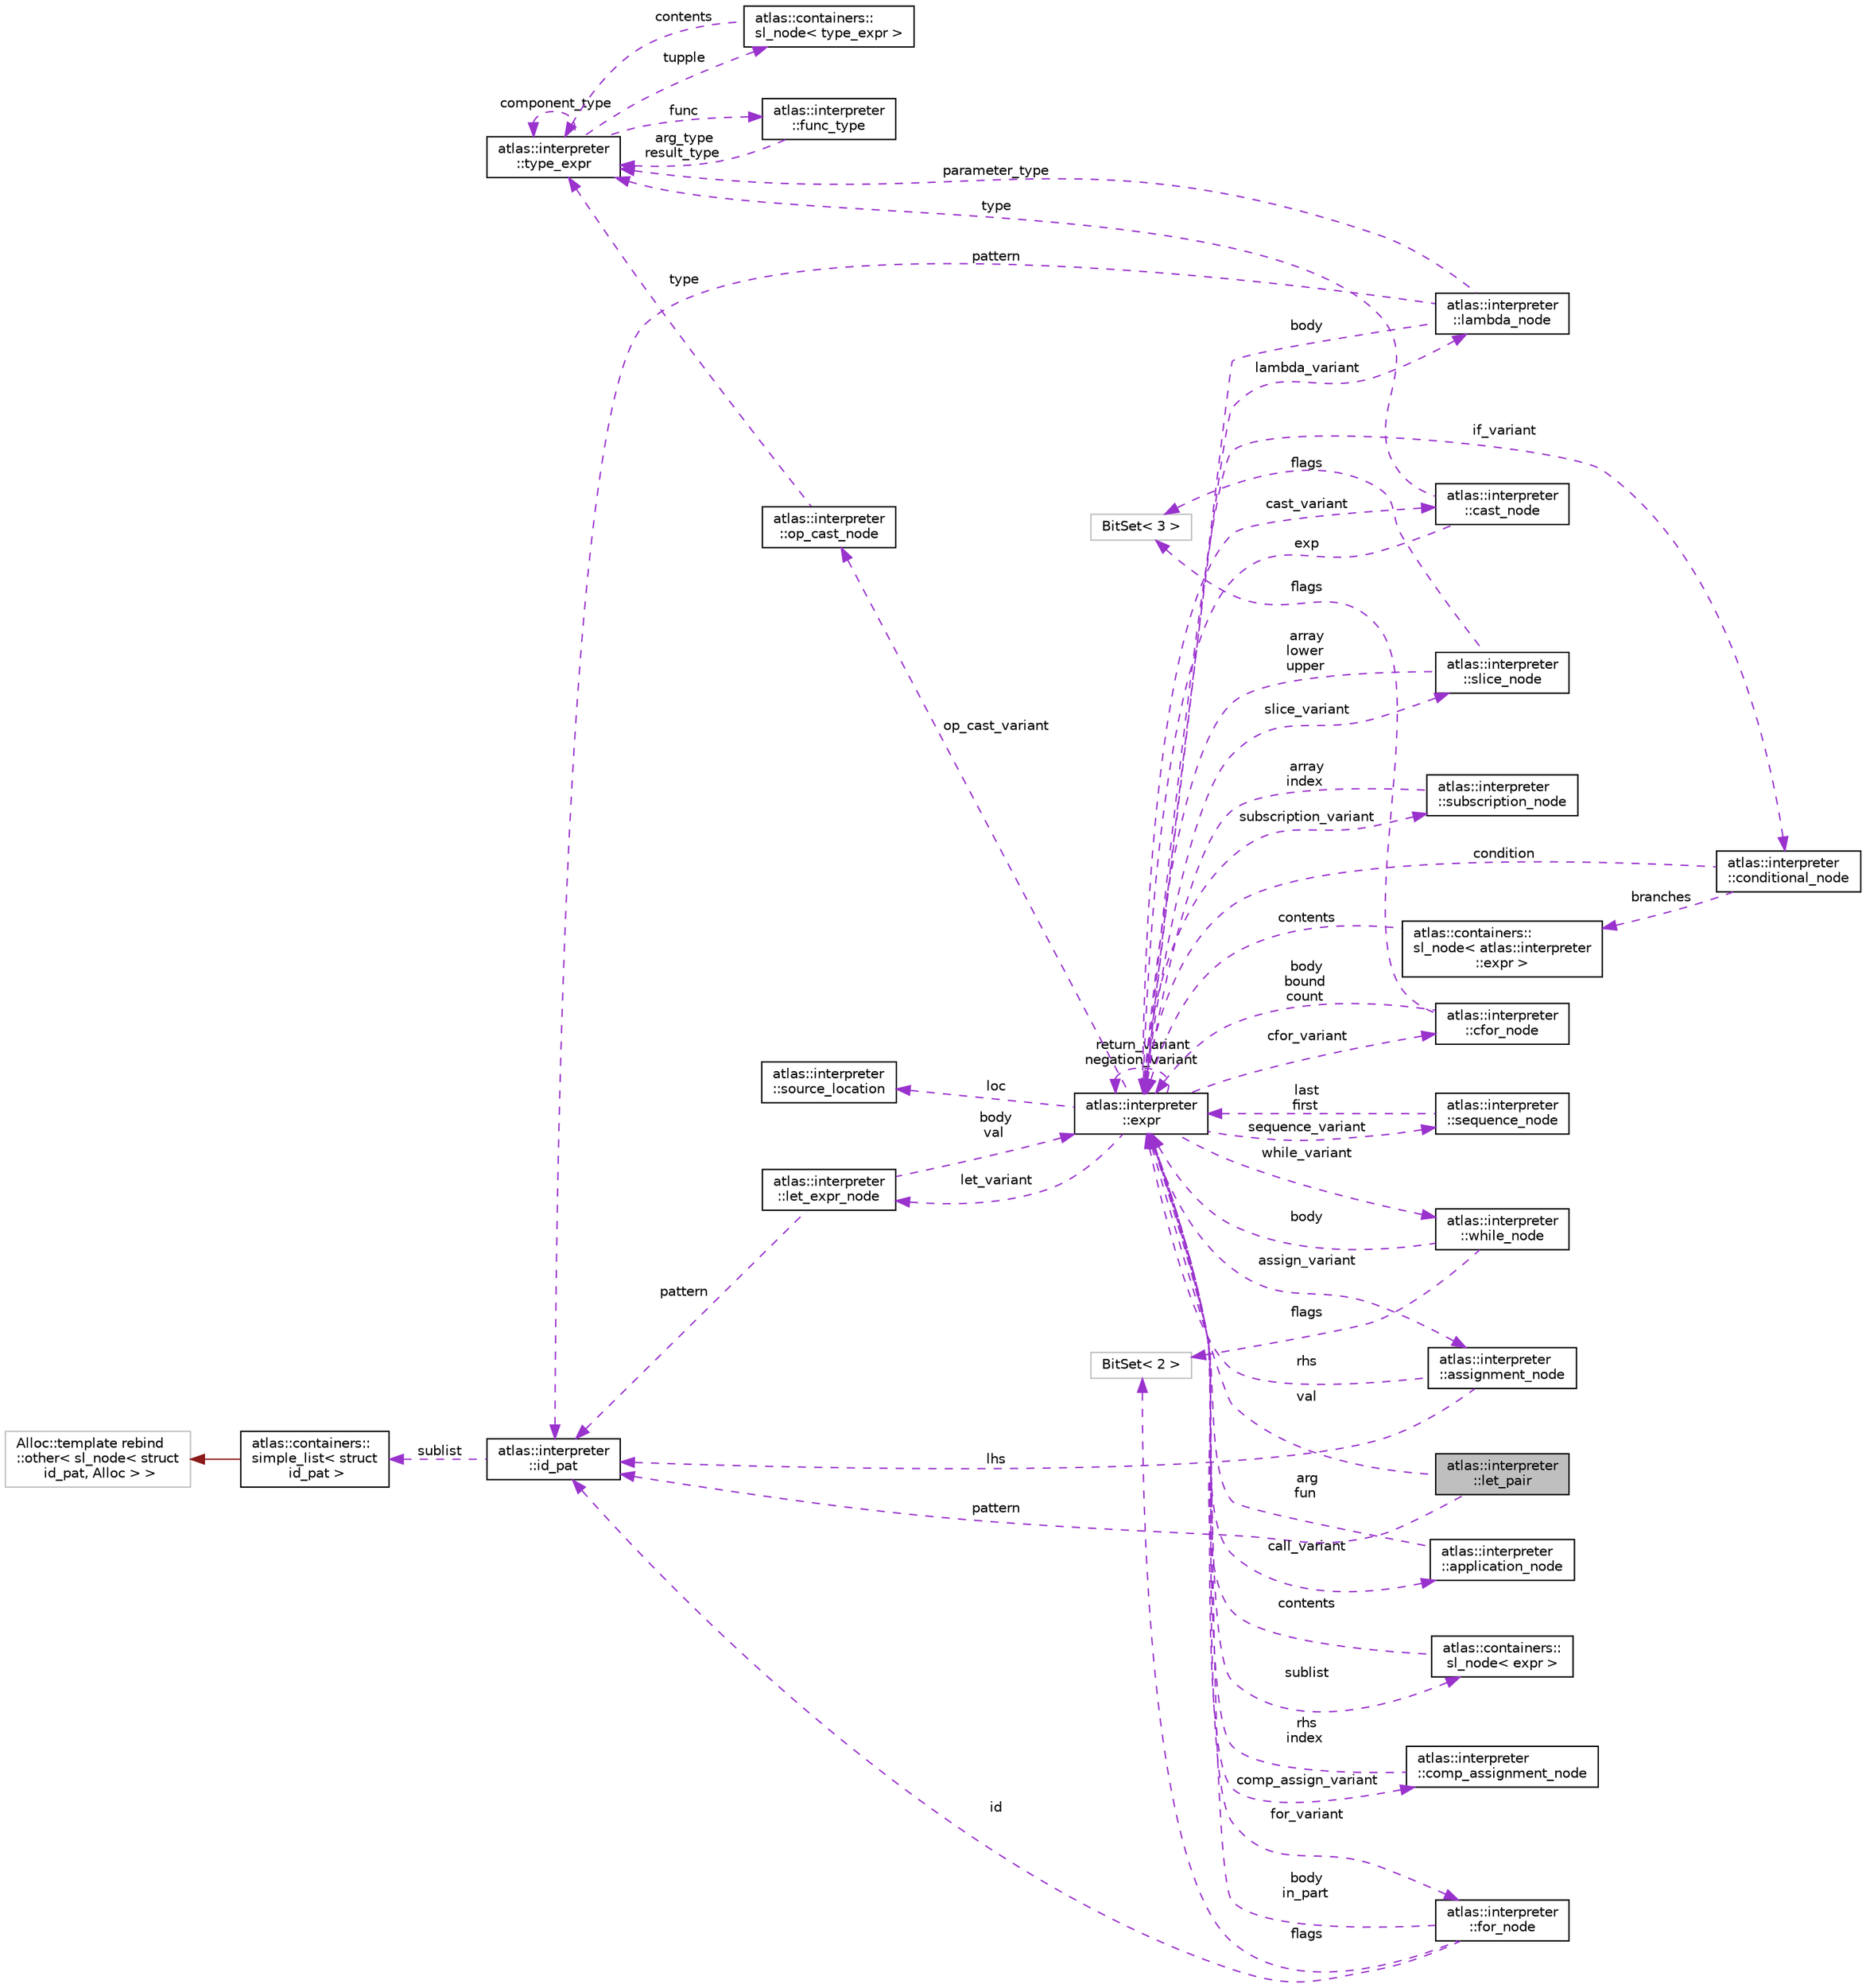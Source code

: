 digraph "atlas::interpreter::let_pair"
{
  edge [fontname="Helvetica",fontsize="10",labelfontname="Helvetica",labelfontsize="10"];
  node [fontname="Helvetica",fontsize="10",shape=record];
  rankdir="LR";
  Node1 [label="atlas::interpreter\l::let_pair",height=0.2,width=0.4,color="black", fillcolor="grey75", style="filled", fontcolor="black"];
  Node2 -> Node1 [dir="back",color="darkorchid3",fontsize="10",style="dashed",label=" pattern" ,fontname="Helvetica"];
  Node2 [label="atlas::interpreter\l::id_pat",height=0.2,width=0.4,color="black", fillcolor="white", style="filled",URL="$structatlas_1_1interpreter_1_1id__pat.html"];
  Node3 -> Node2 [dir="back",color="darkorchid3",fontsize="10",style="dashed",label=" sublist" ,fontname="Helvetica"];
  Node3 [label="atlas::containers::\lsimple_list\< struct\l id_pat \>",height=0.2,width=0.4,color="black", fillcolor="white", style="filled",URL="$classatlas_1_1containers_1_1simple__list.html"];
  Node4 -> Node3 [dir="back",color="firebrick4",fontsize="10",style="solid",fontname="Helvetica"];
  Node4 [label="Alloc::template rebind\l::other\< sl_node\< struct\l id_pat, Alloc \> \>",height=0.2,width=0.4,color="grey75", fillcolor="white", style="filled"];
  Node5 -> Node1 [dir="back",color="darkorchid3",fontsize="10",style="dashed",label=" val" ,fontname="Helvetica"];
  Node5 [label="atlas::interpreter\l::expr",height=0.2,width=0.4,color="black", fillcolor="white", style="filled",URL="$structatlas_1_1interpreter_1_1expr.html"];
  Node6 -> Node5 [dir="back",color="darkorchid3",fontsize="10",style="dashed",label=" loc" ,fontname="Helvetica"];
  Node6 [label="atlas::interpreter\l::source_location",height=0.2,width=0.4,color="black", fillcolor="white", style="filled",URL="$structatlas_1_1interpreter_1_1source__location.html"];
  Node7 -> Node5 [dir="back",color="darkorchid3",fontsize="10",style="dashed",label=" cast_variant" ,fontname="Helvetica"];
  Node7 [label="atlas::interpreter\l::cast_node",height=0.2,width=0.4,color="black", fillcolor="white", style="filled",URL="$structatlas_1_1interpreter_1_1cast__node.html"];
  Node5 -> Node7 [dir="back",color="darkorchid3",fontsize="10",style="dashed",label=" exp" ,fontname="Helvetica"];
  Node8 -> Node7 [dir="back",color="darkorchid3",fontsize="10",style="dashed",label=" type" ,fontname="Helvetica"];
  Node8 [label="atlas::interpreter\l::type_expr",height=0.2,width=0.4,color="black", fillcolor="white", style="filled",URL="$structatlas_1_1interpreter_1_1type__expr.html"];
  Node9 -> Node8 [dir="back",color="darkorchid3",fontsize="10",style="dashed",label=" func" ,fontname="Helvetica"];
  Node9 [label="atlas::interpreter\l::func_type",height=0.2,width=0.4,color="black", fillcolor="white", style="filled",URL="$structatlas_1_1interpreter_1_1func__type.html"];
  Node8 -> Node9 [dir="back",color="darkorchid3",fontsize="10",style="dashed",label=" arg_type\nresult_type" ,fontname="Helvetica"];
  Node10 -> Node8 [dir="back",color="darkorchid3",fontsize="10",style="dashed",label=" tupple" ,fontname="Helvetica"];
  Node10 [label="atlas::containers::\lsl_node\< type_expr \>",height=0.2,width=0.4,color="black", fillcolor="white", style="filled",URL="$structatlas_1_1containers_1_1sl__node.html"];
  Node8 -> Node10 [dir="back",color="darkorchid3",fontsize="10",style="dashed",label=" contents" ,fontname="Helvetica"];
  Node8 -> Node8 [dir="back",color="darkorchid3",fontsize="10",style="dashed",label=" component_type" ,fontname="Helvetica"];
  Node11 -> Node5 [dir="back",color="darkorchid3",fontsize="10",style="dashed",label=" slice_variant" ,fontname="Helvetica"];
  Node11 [label="atlas::interpreter\l::slice_node",height=0.2,width=0.4,color="black", fillcolor="white", style="filled",URL="$structatlas_1_1interpreter_1_1slice__node.html"];
  Node5 -> Node11 [dir="back",color="darkorchid3",fontsize="10",style="dashed",label=" array\nlower\nupper" ,fontname="Helvetica"];
  Node12 -> Node11 [dir="back",color="darkorchid3",fontsize="10",style="dashed",label=" flags" ,fontname="Helvetica"];
  Node12 [label="BitSet\< 3 \>",height=0.2,width=0.4,color="grey75", fillcolor="white", style="filled"];
  Node13 -> Node5 [dir="back",color="darkorchid3",fontsize="10",style="dashed",label=" op_cast_variant" ,fontname="Helvetica"];
  Node13 [label="atlas::interpreter\l::op_cast_node",height=0.2,width=0.4,color="black", fillcolor="white", style="filled",URL="$structatlas_1_1interpreter_1_1op__cast__node.html"];
  Node8 -> Node13 [dir="back",color="darkorchid3",fontsize="10",style="dashed",label=" type" ,fontname="Helvetica"];
  Node14 -> Node5 [dir="back",color="darkorchid3",fontsize="10",style="dashed",label=" subscription_variant" ,fontname="Helvetica"];
  Node14 [label="atlas::interpreter\l::subscription_node",height=0.2,width=0.4,color="black", fillcolor="white", style="filled",URL="$structatlas_1_1interpreter_1_1subscription__node.html"];
  Node5 -> Node14 [dir="back",color="darkorchid3",fontsize="10",style="dashed",label=" array\nindex" ,fontname="Helvetica"];
  Node15 -> Node5 [dir="back",color="darkorchid3",fontsize="10",style="dashed",label=" let_variant" ,fontname="Helvetica"];
  Node15 [label="atlas::interpreter\l::let_expr_node",height=0.2,width=0.4,color="black", fillcolor="white", style="filled",URL="$structatlas_1_1interpreter_1_1let__expr__node.html"];
  Node2 -> Node15 [dir="back",color="darkorchid3",fontsize="10",style="dashed",label=" pattern" ,fontname="Helvetica"];
  Node5 -> Node15 [dir="back",color="darkorchid3",fontsize="10",style="dashed",label=" body\nval" ,fontname="Helvetica"];
  Node16 -> Node5 [dir="back",color="darkorchid3",fontsize="10",style="dashed",label=" cfor_variant" ,fontname="Helvetica"];
  Node16 [label="atlas::interpreter\l::cfor_node",height=0.2,width=0.4,color="black", fillcolor="white", style="filled",URL="$structatlas_1_1interpreter_1_1cfor__node.html"];
  Node5 -> Node16 [dir="back",color="darkorchid3",fontsize="10",style="dashed",label=" body\nbound\ncount" ,fontname="Helvetica"];
  Node12 -> Node16 [dir="back",color="darkorchid3",fontsize="10",style="dashed",label=" flags" ,fontname="Helvetica"];
  Node17 -> Node5 [dir="back",color="darkorchid3",fontsize="10",style="dashed",label=" for_variant" ,fontname="Helvetica"];
  Node17 [label="atlas::interpreter\l::for_node",height=0.2,width=0.4,color="black", fillcolor="white", style="filled",URL="$structatlas_1_1interpreter_1_1for__node.html"];
  Node2 -> Node17 [dir="back",color="darkorchid3",fontsize="10",style="dashed",label=" id" ,fontname="Helvetica"];
  Node5 -> Node17 [dir="back",color="darkorchid3",fontsize="10",style="dashed",label=" body\nin_part" ,fontname="Helvetica"];
  Node18 -> Node17 [dir="back",color="darkorchid3",fontsize="10",style="dashed",label=" flags" ,fontname="Helvetica"];
  Node18 [label="BitSet\< 2 \>",height=0.2,width=0.4,color="grey75", fillcolor="white", style="filled"];
  Node19 -> Node5 [dir="back",color="darkorchid3",fontsize="10",style="dashed",label=" if_variant" ,fontname="Helvetica"];
  Node19 [label="atlas::interpreter\l::conditional_node",height=0.2,width=0.4,color="black", fillcolor="white", style="filled",URL="$structatlas_1_1interpreter_1_1conditional__node.html"];
  Node20 -> Node19 [dir="back",color="darkorchid3",fontsize="10",style="dashed",label=" branches" ,fontname="Helvetica"];
  Node20 [label="atlas::containers::\lsl_node\< atlas::interpreter\l::expr \>",height=0.2,width=0.4,color="black", fillcolor="white", style="filled",URL="$structatlas_1_1containers_1_1sl__node.html"];
  Node5 -> Node20 [dir="back",color="darkorchid3",fontsize="10",style="dashed",label=" contents" ,fontname="Helvetica"];
  Node5 -> Node19 [dir="back",color="darkorchid3",fontsize="10",style="dashed",label=" condition" ,fontname="Helvetica"];
  Node21 -> Node5 [dir="back",color="darkorchid3",fontsize="10",style="dashed",label=" sequence_variant" ,fontname="Helvetica"];
  Node21 [label="atlas::interpreter\l::sequence_node",height=0.2,width=0.4,color="black", fillcolor="white", style="filled",URL="$structatlas_1_1interpreter_1_1sequence__node.html"];
  Node5 -> Node21 [dir="back",color="darkorchid3",fontsize="10",style="dashed",label=" last\nfirst" ,fontname="Helvetica"];
  Node22 -> Node5 [dir="back",color="darkorchid3",fontsize="10",style="dashed",label=" while_variant" ,fontname="Helvetica"];
  Node22 [label="atlas::interpreter\l::while_node",height=0.2,width=0.4,color="black", fillcolor="white", style="filled",URL="$structatlas_1_1interpreter_1_1while__node.html"];
  Node5 -> Node22 [dir="back",color="darkorchid3",fontsize="10",style="dashed",label=" body" ,fontname="Helvetica"];
  Node18 -> Node22 [dir="back",color="darkorchid3",fontsize="10",style="dashed",label=" flags" ,fontname="Helvetica"];
  Node23 -> Node5 [dir="back",color="darkorchid3",fontsize="10",style="dashed",label=" assign_variant" ,fontname="Helvetica"];
  Node23 [label="atlas::interpreter\l::assignment_node",height=0.2,width=0.4,color="black", fillcolor="white", style="filled",URL="$structatlas_1_1interpreter_1_1assignment__node.html"];
  Node2 -> Node23 [dir="back",color="darkorchid3",fontsize="10",style="dashed",label=" lhs" ,fontname="Helvetica"];
  Node5 -> Node23 [dir="back",color="darkorchid3",fontsize="10",style="dashed",label=" rhs" ,fontname="Helvetica"];
  Node5 -> Node5 [dir="back",color="darkorchid3",fontsize="10",style="dashed",label=" return_variant\nnegation_variant" ,fontname="Helvetica"];
  Node24 -> Node5 [dir="back",color="darkorchid3",fontsize="10",style="dashed",label=" call_variant" ,fontname="Helvetica"];
  Node24 [label="atlas::interpreter\l::application_node",height=0.2,width=0.4,color="black", fillcolor="white", style="filled",URL="$structatlas_1_1interpreter_1_1application__node.html"];
  Node5 -> Node24 [dir="back",color="darkorchid3",fontsize="10",style="dashed",label=" arg\nfun" ,fontname="Helvetica"];
  Node25 -> Node5 [dir="back",color="darkorchid3",fontsize="10",style="dashed",label=" sublist" ,fontname="Helvetica"];
  Node25 [label="atlas::containers::\lsl_node\< expr \>",height=0.2,width=0.4,color="black", fillcolor="white", style="filled",URL="$structatlas_1_1containers_1_1sl__node.html"];
  Node5 -> Node25 [dir="back",color="darkorchid3",fontsize="10",style="dashed",label=" contents" ,fontname="Helvetica"];
  Node26 -> Node5 [dir="back",color="darkorchid3",fontsize="10",style="dashed",label=" lambda_variant" ,fontname="Helvetica"];
  Node26 [label="atlas::interpreter\l::lambda_node",height=0.2,width=0.4,color="black", fillcolor="white", style="filled",URL="$structatlas_1_1interpreter_1_1lambda__node.html"];
  Node2 -> Node26 [dir="back",color="darkorchid3",fontsize="10",style="dashed",label=" pattern" ,fontname="Helvetica"];
  Node5 -> Node26 [dir="back",color="darkorchid3",fontsize="10",style="dashed",label=" body" ,fontname="Helvetica"];
  Node8 -> Node26 [dir="back",color="darkorchid3",fontsize="10",style="dashed",label=" parameter_type" ,fontname="Helvetica"];
  Node27 -> Node5 [dir="back",color="darkorchid3",fontsize="10",style="dashed",label=" comp_assign_variant" ,fontname="Helvetica"];
  Node27 [label="atlas::interpreter\l::comp_assignment_node",height=0.2,width=0.4,color="black", fillcolor="white", style="filled",URL="$structatlas_1_1interpreter_1_1comp__assignment__node.html"];
  Node5 -> Node27 [dir="back",color="darkorchid3",fontsize="10",style="dashed",label=" rhs\nindex" ,fontname="Helvetica"];
}
